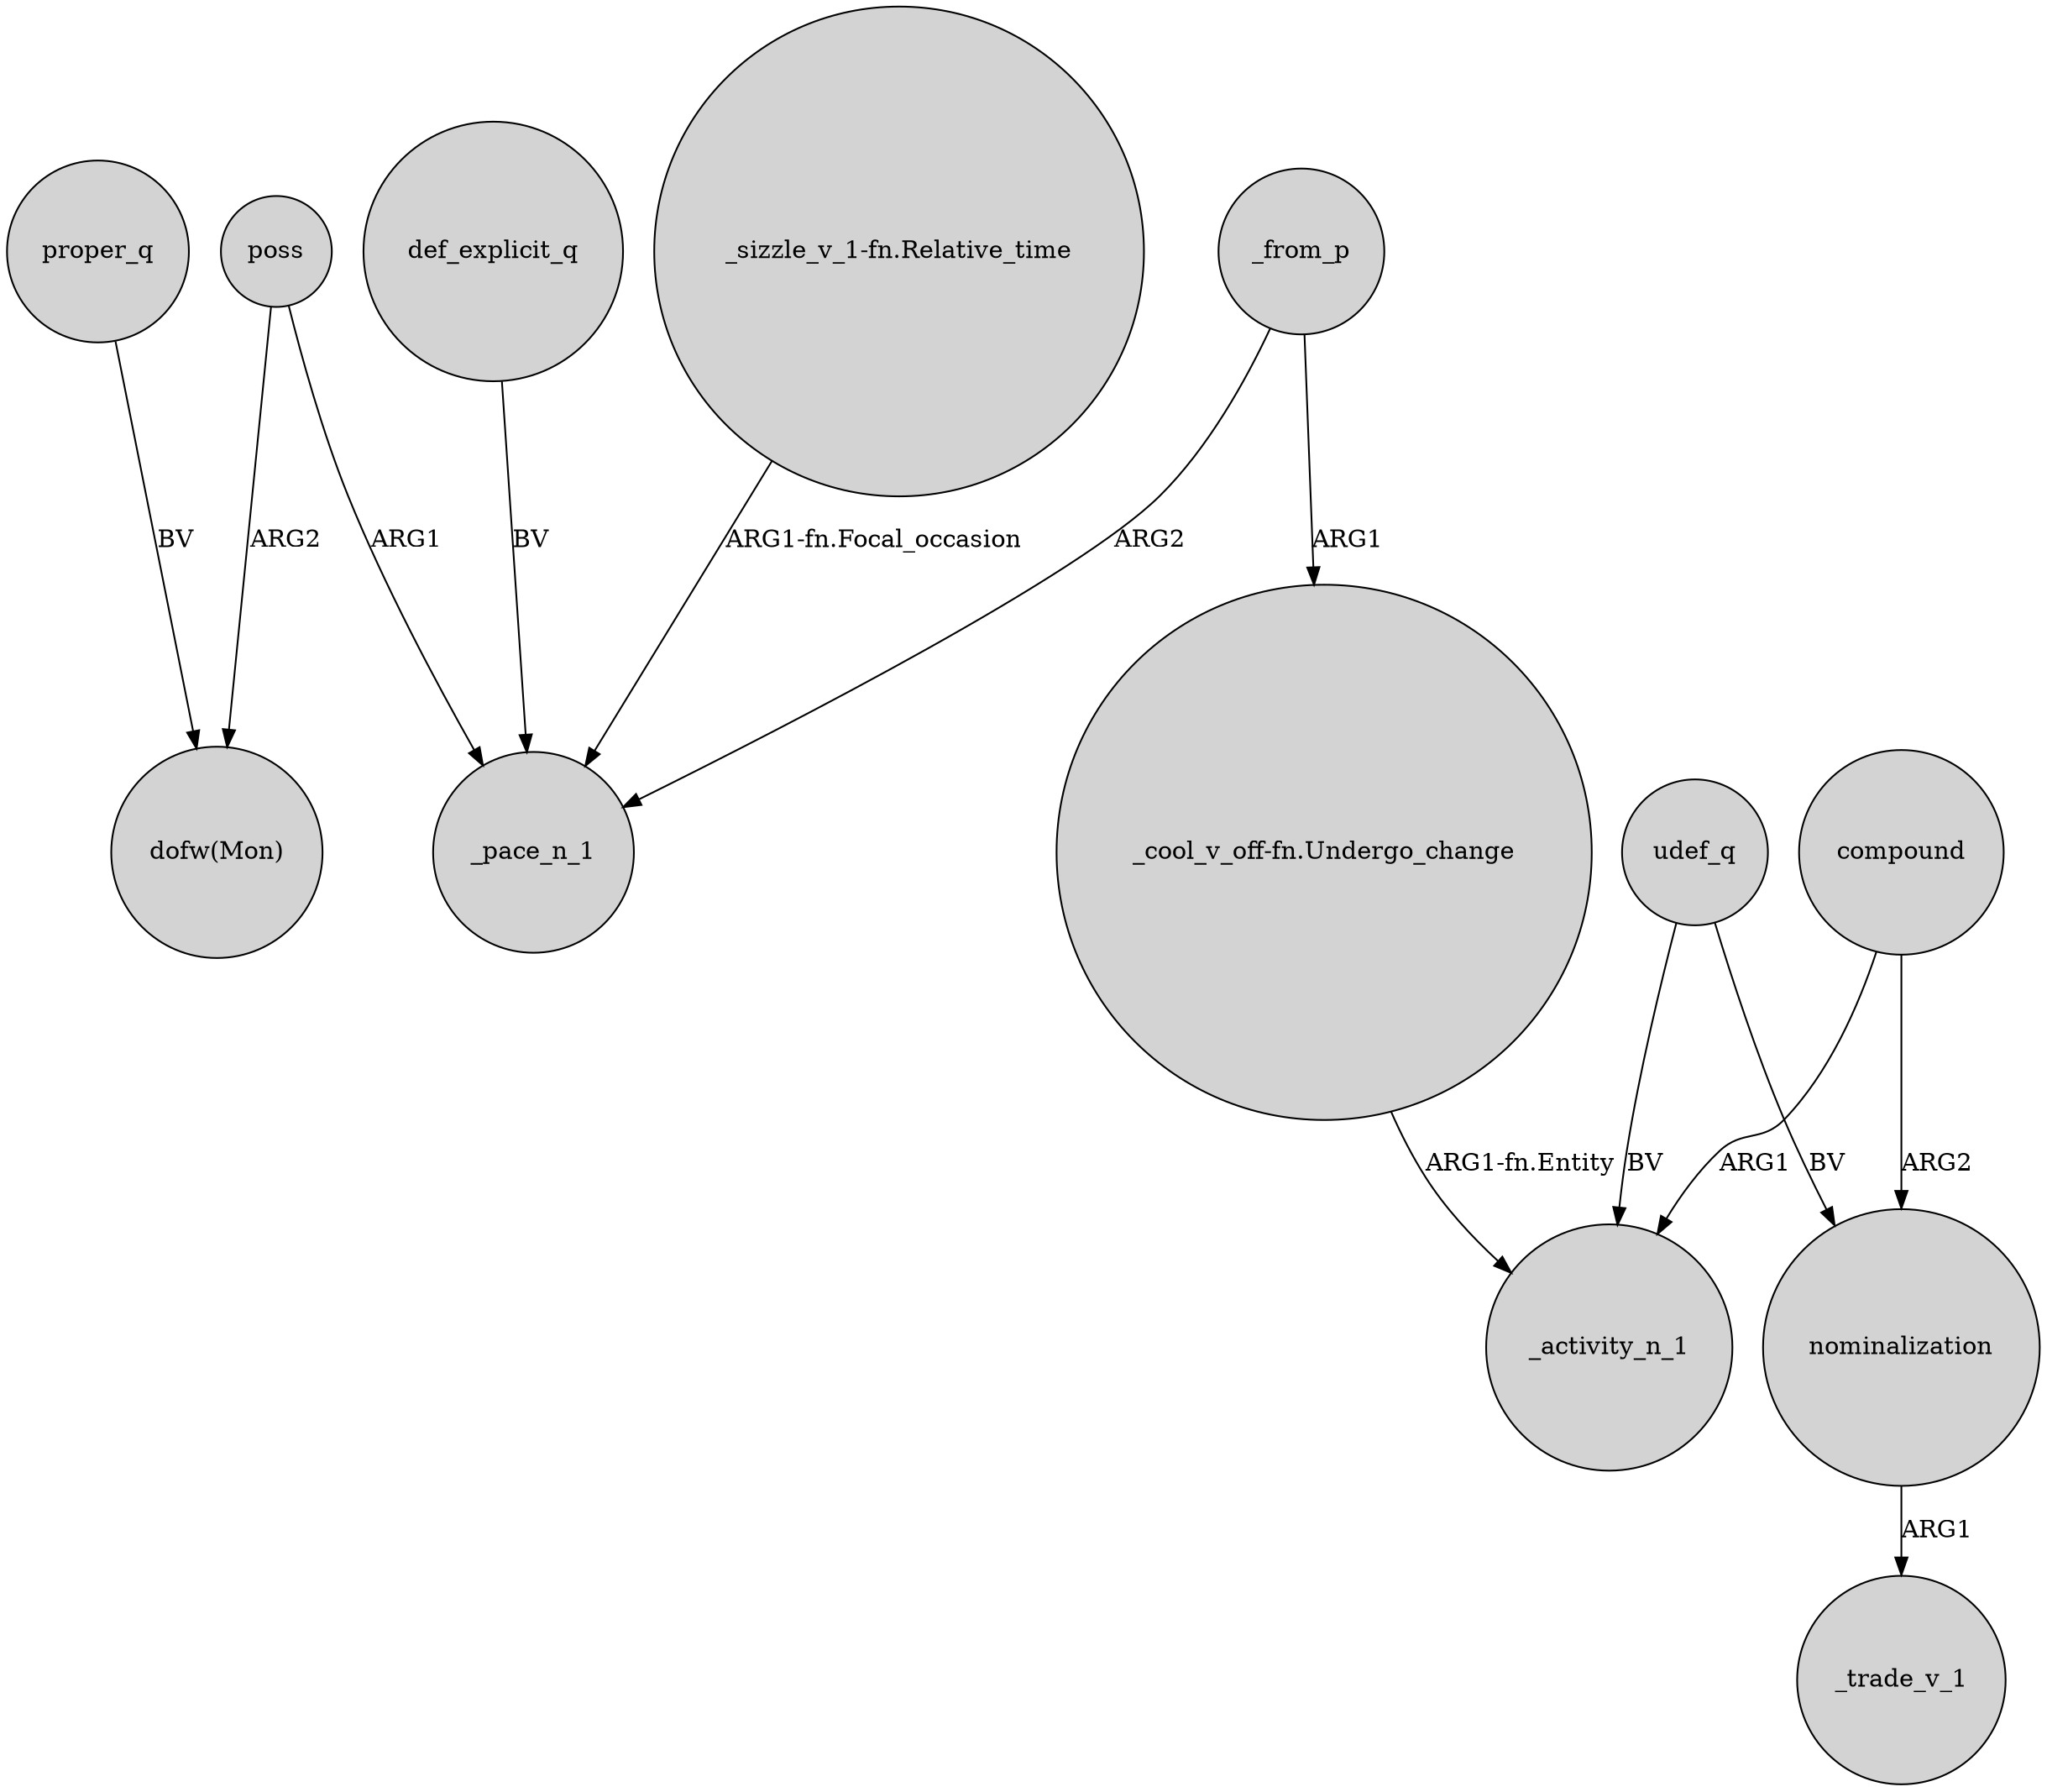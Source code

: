 digraph {
	node [shape=circle style=filled]
	proper_q -> "dofw(Mon)" [label=BV]
	"_sizzle_v_1-fn.Relative_time" -> _pace_n_1 [label="ARG1-fn.Focal_occasion"]
	_from_p -> _pace_n_1 [label=ARG2]
	def_explicit_q -> _pace_n_1 [label=BV]
	poss -> "dofw(Mon)" [label=ARG2]
	_from_p -> "_cool_v_off-fn.Undergo_change" [label=ARG1]
	compound -> nominalization [label=ARG2]
	udef_q -> _activity_n_1 [label=BV]
	poss -> _pace_n_1 [label=ARG1]
	nominalization -> _trade_v_1 [label=ARG1]
	udef_q -> nominalization [label=BV]
	compound -> _activity_n_1 [label=ARG1]
	"_cool_v_off-fn.Undergo_change" -> _activity_n_1 [label="ARG1-fn.Entity"]
}

